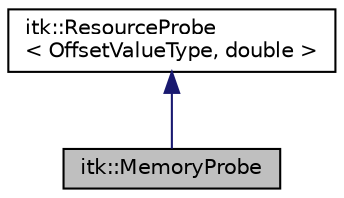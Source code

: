 digraph "itk::MemoryProbe"
{
 // LATEX_PDF_SIZE
  edge [fontname="Helvetica",fontsize="10",labelfontname="Helvetica",labelfontsize="10"];
  node [fontname="Helvetica",fontsize="10",shape=record];
  Node1 [label="itk::MemoryProbe",height=0.2,width=0.4,color="black", fillcolor="grey75", style="filled", fontcolor="black",tooltip="Computes the memory allocated between two points in code."];
  Node2 -> Node1 [dir="back",color="midnightblue",fontsize="10",style="solid",fontname="Helvetica"];
  Node2 [label="itk::ResourceProbe\l\< OffsetValueType, double \>",height=0.2,width=0.4,color="black", fillcolor="white", style="filled",URL="$classitk_1_1ResourceProbe.html",tooltip=" "];
}
